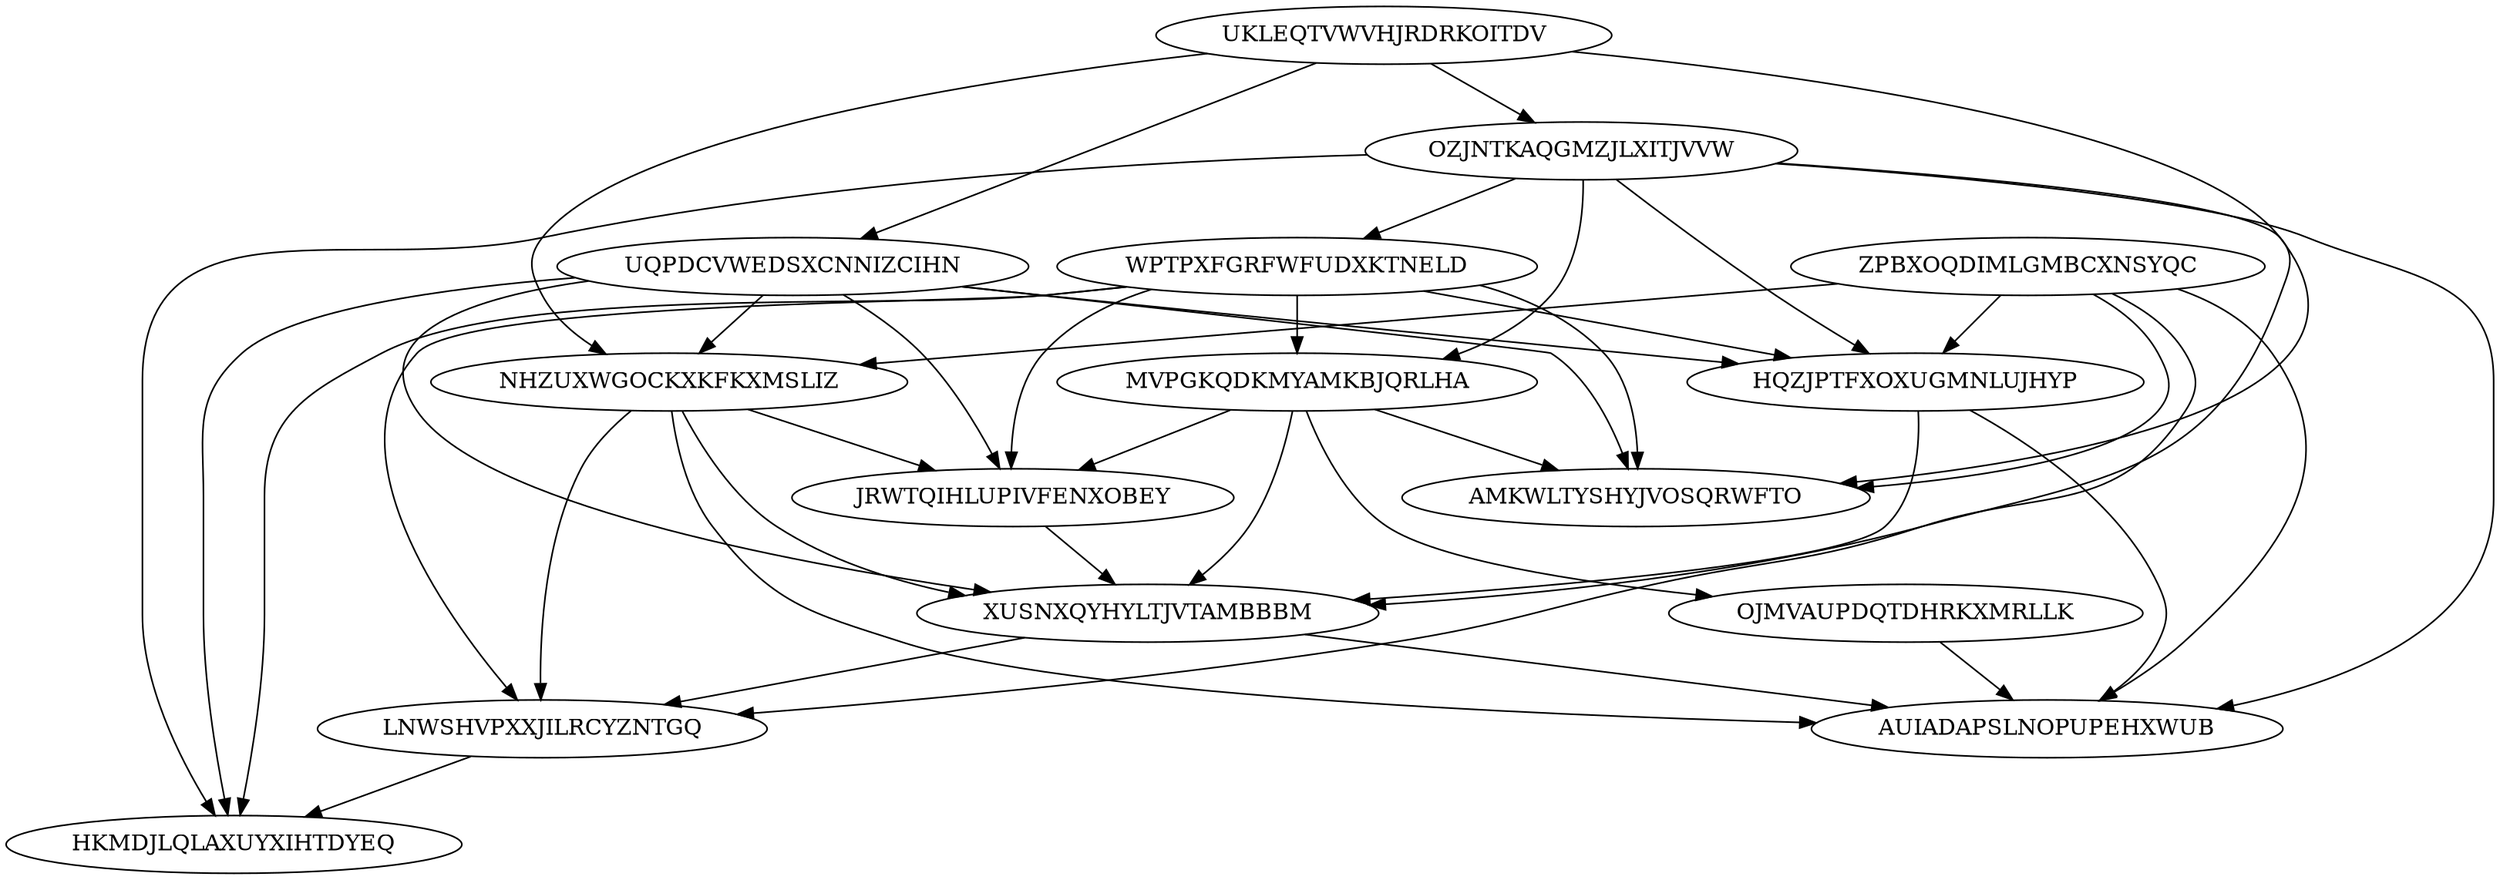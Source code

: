 digraph N15M42 {
	UKLEQTVWVHJRDRKOITDV	[Weight=10];
	UQPDCVWEDSXCNNIZCIHN	[Weight=18];
	ZPBXOQDIMLGMBCXNSYQC	[Weight=16];
	OZJNTKAQGMZJLXITJVVW	[Weight=11];
	WPTPXFGRFWFUDXKTNELD	[Weight=17];
	NHZUXWGOCKXKFKXMSLIZ	[Weight=16];
	MVPGKQDKMYAMKBJQRLHA	[Weight=18];
	HQZJPTFXOXUGMNLUJHYP	[Weight=11];
	OJMVAUPDQTDHRKXMRLLK	[Weight=12];
	JRWTQIHLUPIVFENXOBEY	[Weight=17];
	XUSNXQYHYLTJVTAMBBBM	[Weight=19];
	AMKWLTYSHYJVOSQRWFTO	[Weight=11];
	LNWSHVPXXJILRCYZNTGQ	[Weight=10];
	HKMDJLQLAXUYXIHTDYEQ	[Weight=20];
	AUIADAPSLNOPUPEHXWUB	[Weight=10];
	ZPBXOQDIMLGMBCXNSYQC -> AUIADAPSLNOPUPEHXWUB [Weight=17];
	WPTPXFGRFWFUDXKTNELD -> MVPGKQDKMYAMKBJQRLHA [Weight=15];
	ZPBXOQDIMLGMBCXNSYQC -> AMKWLTYSHYJVOSQRWFTO [Weight=15];
	UKLEQTVWVHJRDRKOITDV -> OZJNTKAQGMZJLXITJVVW [Weight=14];
	OZJNTKAQGMZJLXITJVVW -> AUIADAPSLNOPUPEHXWUB [Weight=20];
	XUSNXQYHYLTJVTAMBBBM -> LNWSHVPXXJILRCYZNTGQ [Weight=17];
	WPTPXFGRFWFUDXKTNELD -> HQZJPTFXOXUGMNLUJHYP [Weight=14];
	OZJNTKAQGMZJLXITJVVW -> MVPGKQDKMYAMKBJQRLHA [Weight=20];
	WPTPXFGRFWFUDXKTNELD -> JRWTQIHLUPIVFENXOBEY [Weight=15];
	OZJNTKAQGMZJLXITJVVW -> HKMDJLQLAXUYXIHTDYEQ [Weight=14];
	UQPDCVWEDSXCNNIZCIHN -> HKMDJLQLAXUYXIHTDYEQ [Weight=18];
	UKLEQTVWVHJRDRKOITDV -> NHZUXWGOCKXKFKXMSLIZ [Weight=16];
	UQPDCVWEDSXCNNIZCIHN -> JRWTQIHLUPIVFENXOBEY [Weight=12];
	MVPGKQDKMYAMKBJQRLHA -> AMKWLTYSHYJVOSQRWFTO [Weight=20];
	WPTPXFGRFWFUDXKTNELD -> HKMDJLQLAXUYXIHTDYEQ [Weight=19];
	UQPDCVWEDSXCNNIZCIHN -> HQZJPTFXOXUGMNLUJHYP [Weight=16];
	OZJNTKAQGMZJLXITJVVW -> WPTPXFGRFWFUDXKTNELD [Weight=10];
	NHZUXWGOCKXKFKXMSLIZ -> XUSNXQYHYLTJVTAMBBBM [Weight=15];
	UQPDCVWEDSXCNNIZCIHN -> NHZUXWGOCKXKFKXMSLIZ [Weight=14];
	JRWTQIHLUPIVFENXOBEY -> XUSNXQYHYLTJVTAMBBBM [Weight=11];
	UQPDCVWEDSXCNNIZCIHN -> XUSNXQYHYLTJVTAMBBBM [Weight=18];
	UKLEQTVWVHJRDRKOITDV -> AMKWLTYSHYJVOSQRWFTO [Weight=17];
	OZJNTKAQGMZJLXITJVVW -> XUSNXQYHYLTJVTAMBBBM [Weight=20];
	XUSNXQYHYLTJVTAMBBBM -> AUIADAPSLNOPUPEHXWUB [Weight=15];
	NHZUXWGOCKXKFKXMSLIZ -> AUIADAPSLNOPUPEHXWUB [Weight=20];
	UKLEQTVWVHJRDRKOITDV -> UQPDCVWEDSXCNNIZCIHN [Weight=17];
	ZPBXOQDIMLGMBCXNSYQC -> LNWSHVPXXJILRCYZNTGQ [Weight=13];
	MVPGKQDKMYAMKBJQRLHA -> OJMVAUPDQTDHRKXMRLLK [Weight=17];
	OZJNTKAQGMZJLXITJVVW -> HQZJPTFXOXUGMNLUJHYP [Weight=10];
	ZPBXOQDIMLGMBCXNSYQC -> HQZJPTFXOXUGMNLUJHYP [Weight=17];
	MVPGKQDKMYAMKBJQRLHA -> JRWTQIHLUPIVFENXOBEY [Weight=16];
	NHZUXWGOCKXKFKXMSLIZ -> LNWSHVPXXJILRCYZNTGQ [Weight=10];
	MVPGKQDKMYAMKBJQRLHA -> XUSNXQYHYLTJVTAMBBBM [Weight=14];
	LNWSHVPXXJILRCYZNTGQ -> HKMDJLQLAXUYXIHTDYEQ [Weight=13];
	WPTPXFGRFWFUDXKTNELD -> AMKWLTYSHYJVOSQRWFTO [Weight=19];
	HQZJPTFXOXUGMNLUJHYP -> XUSNXQYHYLTJVTAMBBBM [Weight=16];
	OJMVAUPDQTDHRKXMRLLK -> AUIADAPSLNOPUPEHXWUB [Weight=18];
	HQZJPTFXOXUGMNLUJHYP -> AUIADAPSLNOPUPEHXWUB [Weight=16];
	ZPBXOQDIMLGMBCXNSYQC -> NHZUXWGOCKXKFKXMSLIZ [Weight=17];
	UQPDCVWEDSXCNNIZCIHN -> AMKWLTYSHYJVOSQRWFTO [Weight=18];
	NHZUXWGOCKXKFKXMSLIZ -> JRWTQIHLUPIVFENXOBEY [Weight=18];
	WPTPXFGRFWFUDXKTNELD -> LNWSHVPXXJILRCYZNTGQ [Weight=19];
}

